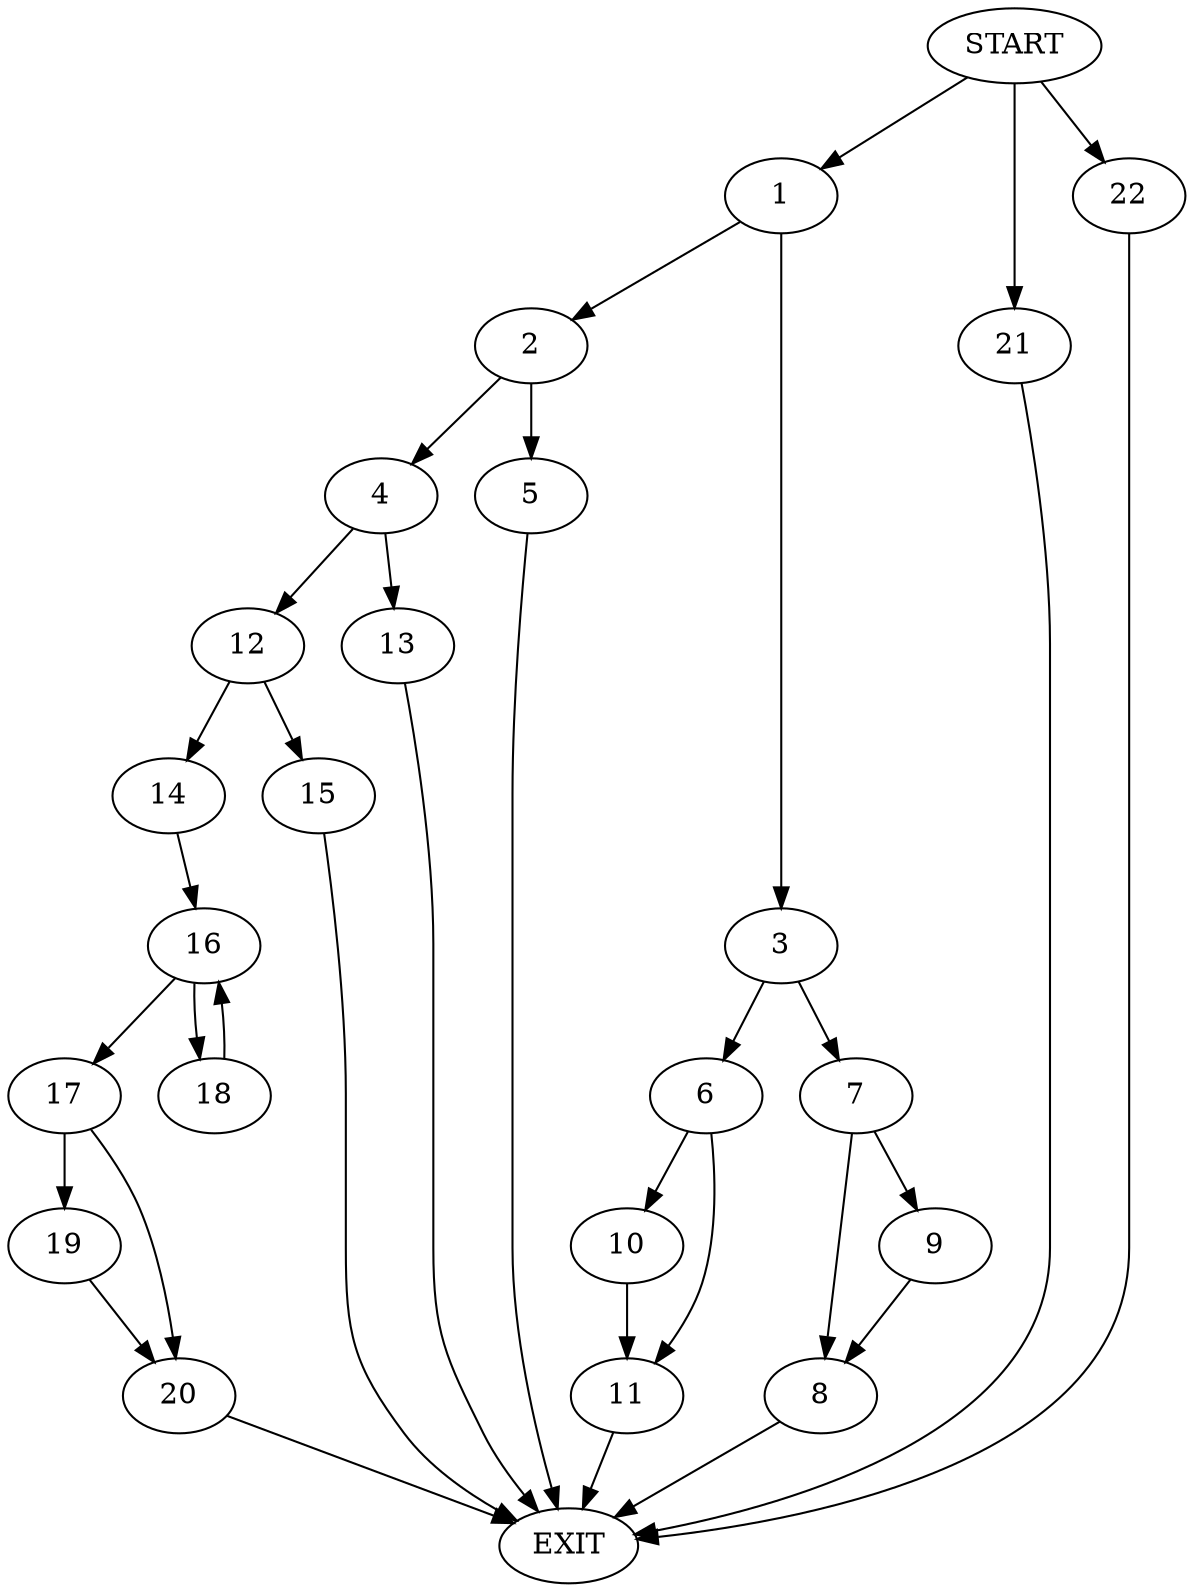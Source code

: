 digraph {
0 [label="START"]
23 [label="EXIT"]
0 -> 1
1 -> 2
1 -> 3
2 -> 4
2 -> 5
3 -> 6
3 -> 7
7 -> 8
7 -> 9
6 -> 10
6 -> 11
10 -> 11
11 -> 23
9 -> 8
8 -> 23
5 -> 23
4 -> 12
4 -> 13
13 -> 23
12 -> 14
12 -> 15
14 -> 16
15 -> 23
16 -> 17
16 -> 18
18 -> 16
17 -> 19
17 -> 20
19 -> 20
20 -> 23
0 -> 21
21 -> 23
0 -> 22
22 -> 23
}
